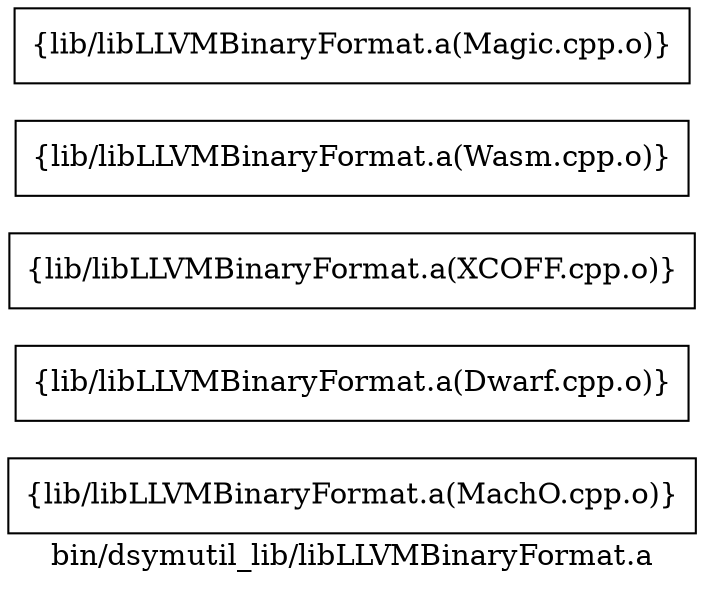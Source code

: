 digraph "bin/dsymutil_lib/libLLVMBinaryFormat.a" {
	label="bin/dsymutil_lib/libLLVMBinaryFormat.a";
	rankdir=LR;

	Node0x5653fc4edd18 [shape=record,shape=box,group=0,label="{lib/libLLVMBinaryFormat.a(MachO.cpp.o)}"];
	Node0x5653fc4ed5e8 [shape=record,shape=box,group=0,label="{lib/libLLVMBinaryFormat.a(Dwarf.cpp.o)}"];
	Node0x5653fc4e3908 [shape=record,shape=box,group=0,label="{lib/libLLVMBinaryFormat.a(XCOFF.cpp.o)}"];
	Node0x5653fc4e4718 [shape=record,shape=box,group=0,label="{lib/libLLVMBinaryFormat.a(Wasm.cpp.o)}"];
	Node0x5653fc4e3fe8 [shape=record,shape=box,group=0,label="{lib/libLLVMBinaryFormat.a(Magic.cpp.o)}"];
}
